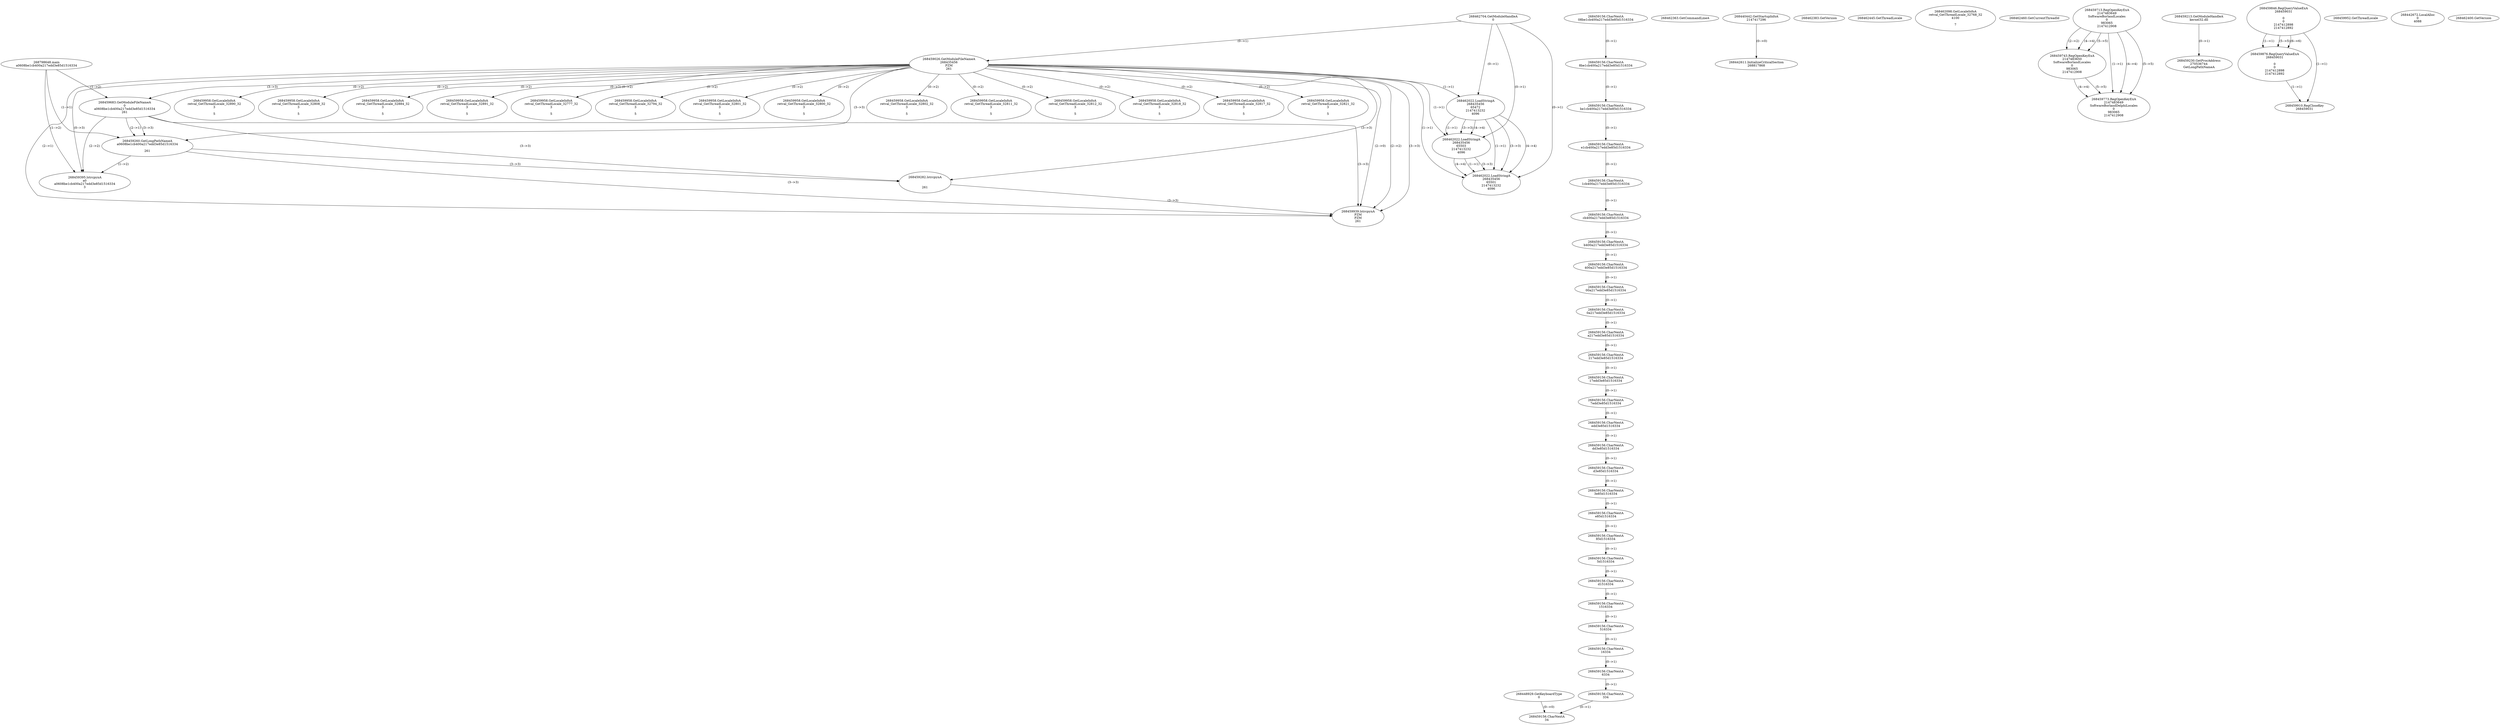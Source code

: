 // Global SCDG with merge call
digraph {
	0 [label="268798648.main
a0608be1cb400a217edd3e85d1516334"]
	1 [label="268462704.GetModuleHandleA
0"]
	2 [label="268448929.GetKeyboardType
0"]
	3 [label="268462363.GetCommandLineA
"]
	4 [label="268440442.GetStartupInfoA
2147417296"]
	5 [label="268462383.GetVersion
"]
	6 [label="268462445.GetThreadLocale
"]
	7 [label="268462098.GetLocaleInfoA
retval_GetThreadLocale_32768_32
4100

7"]
	8 [label="268462460.GetCurrentThreadId
"]
	9 [label="268459026.GetModuleFileNameA
268435456
PZM
261"]
	1 -> 9 [label="(0-->1)"]
	10 [label="268459683.GetModuleFileNameA
0
a0608be1cb400a217edd3e85d1516334
261"]
	0 -> 10 [label="(1-->2)"]
	9 -> 10 [label="(3-->3)"]
	11 [label="268459713.RegOpenKeyExA
2147483649
Software\Borland\Locales
0
983065
2147412908"]
	12 [label="268459743.RegOpenKeyExA
2147483650
Software\Borland\Locales
0
983065
2147412908"]
	11 -> 12 [label="(2-->2)"]
	11 -> 12 [label="(4-->4)"]
	11 -> 12 [label="(5-->5)"]
	13 [label="268459213.GetModuleHandleA
kernel32.dll"]
	14 [label="268459230.GetProcAddress
270536744
GetLongPathNameA"]
	13 -> 14 [label="(0-->1)"]
	15 [label="268459260.GetLongPathNameA
a0608be1cb400a217edd3e85d1516334

261"]
	0 -> 15 [label="(1-->1)"]
	10 -> 15 [label="(2-->1)"]
	9 -> 15 [label="(3-->3)"]
	10 -> 15 [label="(3-->3)"]
	16 [label="268459282.lstrcpynA


261"]
	9 -> 16 [label="(3-->3)"]
	10 -> 16 [label="(3-->3)"]
	15 -> 16 [label="(3-->3)"]
	17 [label="268459846.RegQueryValueExA
268459031

0
0
2147412898
2147412892"]
	18 [label="268459876.RegQueryValueExA
268459031

0
0
2147412898
2147412892"]
	17 -> 18 [label="(1-->1)"]
	17 -> 18 [label="(5-->5)"]
	17 -> 18 [label="(6-->6)"]
	19 [label="268459910.RegCloseKey
268459031"]
	17 -> 19 [label="(1-->1)"]
	18 -> 19 [label="(1-->1)"]
	20 [label="268459939.lstrcpynA
PZM
PZM
261"]
	9 -> 20 [label="(2-->1)"]
	9 -> 20 [label="(2-->2)"]
	9 -> 20 [label="(3-->3)"]
	10 -> 20 [label="(3-->3)"]
	15 -> 20 [label="(3-->3)"]
	16 -> 20 [label="(3-->3)"]
	9 -> 20 [label="(2-->0)"]
	21 [label="268459952.GetThreadLocale
"]
	22 [label="268459958.GetLocaleInfoA
retval_GetThreadLocale_32890_32
3

5"]
	9 -> 22 [label="(0-->2)"]
	23 [label="268462022.LoadStringA
268435456
65472
2147413232
4096"]
	1 -> 23 [label="(0-->1)"]
	9 -> 23 [label="(1-->1)"]
	24 [label="268462022.LoadStringA
268435456
65503
2147413232
4096"]
	1 -> 24 [label="(0-->1)"]
	9 -> 24 [label="(1-->1)"]
	23 -> 24 [label="(1-->1)"]
	23 -> 24 [label="(3-->3)"]
	23 -> 24 [label="(4-->4)"]
	25 [label="268462022.LoadStringA
268435456
65501
2147413232
4096"]
	1 -> 25 [label="(0-->1)"]
	9 -> 25 [label="(1-->1)"]
	23 -> 25 [label="(1-->1)"]
	24 -> 25 [label="(1-->1)"]
	23 -> 25 [label="(3-->3)"]
	24 -> 25 [label="(3-->3)"]
	23 -> 25 [label="(4-->4)"]
	24 -> 25 [label="(4-->4)"]
	26 [label="268442611.InitializeCriticalSection
268817868"]
	4 -> 26 [label="(0-->0)"]
	27 [label="268442672.LocalAlloc
0
4088"]
	28 [label="268462400.GetVersion
"]
	29 [label="268459773.RegOpenKeyExA
2147483649
Software\Borland\Delphi\Locales
0
983065
2147412908"]
	11 -> 29 [label="(1-->1)"]
	11 -> 29 [label="(4-->4)"]
	12 -> 29 [label="(4-->4)"]
	11 -> 29 [label="(5-->5)"]
	12 -> 29 [label="(5-->5)"]
	30 [label="268459958.GetLocaleInfoA
retval_GetThreadLocale_32808_32
3

5"]
	9 -> 30 [label="(0-->2)"]
	31 [label="268459958.GetLocaleInfoA
retval_GetThreadLocale_32884_32
3

5"]
	9 -> 31 [label="(0-->2)"]
	32 [label="268459395.lstrcpynA
a0
a0608be1cb400a217edd3e85d1516334
3"]
	0 -> 32 [label="(1-->2)"]
	10 -> 32 [label="(2-->2)"]
	15 -> 32 [label="(1-->2)"]
	9 -> 32 [label="(0-->3)"]
	33 [label="268459156.CharNextA
08be1cb400a217edd3e85d1516334"]
	34 [label="268459156.CharNextA
8be1cb400a217edd3e85d1516334"]
	33 -> 34 [label="(0-->1)"]
	35 [label="268459156.CharNextA
be1cb400a217edd3e85d1516334"]
	34 -> 35 [label="(0-->1)"]
	36 [label="268459156.CharNextA
e1cb400a217edd3e85d1516334"]
	35 -> 36 [label="(0-->1)"]
	37 [label="268459156.CharNextA
1cb400a217edd3e85d1516334"]
	36 -> 37 [label="(0-->1)"]
	38 [label="268459156.CharNextA
cb400a217edd3e85d1516334"]
	37 -> 38 [label="(0-->1)"]
	39 [label="268459156.CharNextA
b400a217edd3e85d1516334"]
	38 -> 39 [label="(0-->1)"]
	40 [label="268459156.CharNextA
400a217edd3e85d1516334"]
	39 -> 40 [label="(0-->1)"]
	41 [label="268459156.CharNextA
00a217edd3e85d1516334"]
	40 -> 41 [label="(0-->1)"]
	42 [label="268459156.CharNextA
0a217edd3e85d1516334"]
	41 -> 42 [label="(0-->1)"]
	43 [label="268459156.CharNextA
a217edd3e85d1516334"]
	42 -> 43 [label="(0-->1)"]
	44 [label="268459156.CharNextA
217edd3e85d1516334"]
	43 -> 44 [label="(0-->1)"]
	45 [label="268459156.CharNextA
17edd3e85d1516334"]
	44 -> 45 [label="(0-->1)"]
	46 [label="268459156.CharNextA
7edd3e85d1516334"]
	45 -> 46 [label="(0-->1)"]
	47 [label="268459156.CharNextA
edd3e85d1516334"]
	46 -> 47 [label="(0-->1)"]
	48 [label="268459156.CharNextA
dd3e85d1516334"]
	47 -> 48 [label="(0-->1)"]
	49 [label="268459156.CharNextA
d3e85d1516334"]
	48 -> 49 [label="(0-->1)"]
	50 [label="268459156.CharNextA
3e85d1516334"]
	49 -> 50 [label="(0-->1)"]
	51 [label="268459156.CharNextA
e85d1516334"]
	50 -> 51 [label="(0-->1)"]
	52 [label="268459156.CharNextA
85d1516334"]
	51 -> 52 [label="(0-->1)"]
	53 [label="268459156.CharNextA
5d1516334"]
	52 -> 53 [label="(0-->1)"]
	54 [label="268459156.CharNextA
d1516334"]
	53 -> 54 [label="(0-->1)"]
	55 [label="268459156.CharNextA
1516334"]
	54 -> 55 [label="(0-->1)"]
	56 [label="268459156.CharNextA
516334"]
	55 -> 56 [label="(0-->1)"]
	57 [label="268459156.CharNextA
16334"]
	56 -> 57 [label="(0-->1)"]
	58 [label="268459156.CharNextA
6334"]
	57 -> 58 [label="(0-->1)"]
	59 [label="268459156.CharNextA
334"]
	58 -> 59 [label="(0-->1)"]
	60 [label="268459156.CharNextA
34"]
	59 -> 60 [label="(0-->1)"]
	2 -> 60 [label="(0-->0)"]
	61 [label="268459958.GetLocaleInfoA
retval_GetThreadLocale_32891_32
3

5"]
	9 -> 61 [label="(0-->2)"]
	62 [label="268459958.GetLocaleInfoA
retval_GetThreadLocale_32777_32
3

5"]
	9 -> 62 [label="(0-->2)"]
	63 [label="268459958.GetLocaleInfoA
retval_GetThreadLocale_32794_32
3

5"]
	9 -> 63 [label="(0-->2)"]
	64 [label="268459958.GetLocaleInfoA
retval_GetThreadLocale_32801_32
3

5"]
	9 -> 64 [label="(0-->2)"]
	65 [label="268459958.GetLocaleInfoA
retval_GetThreadLocale_32800_32
3

5"]
	9 -> 65 [label="(0-->2)"]
	66 [label="268459958.GetLocaleInfoA
retval_GetThreadLocale_32802_32
3

5"]
	9 -> 66 [label="(0-->2)"]
	67 [label="268459958.GetLocaleInfoA
retval_GetThreadLocale_32811_32
3

5"]
	9 -> 67 [label="(0-->2)"]
	68 [label="268459958.GetLocaleInfoA
retval_GetThreadLocale_32812_32
3

5"]
	9 -> 68 [label="(0-->2)"]
	69 [label="268459958.GetLocaleInfoA
retval_GetThreadLocale_32818_32
3

5"]
	9 -> 69 [label="(0-->2)"]
	70 [label="268459958.GetLocaleInfoA
retval_GetThreadLocale_32817_32
3

5"]
	9 -> 70 [label="(0-->2)"]
	71 [label="268459958.GetLocaleInfoA
retval_GetThreadLocale_32821_32
3

5"]
	9 -> 71 [label="(0-->2)"]
}
